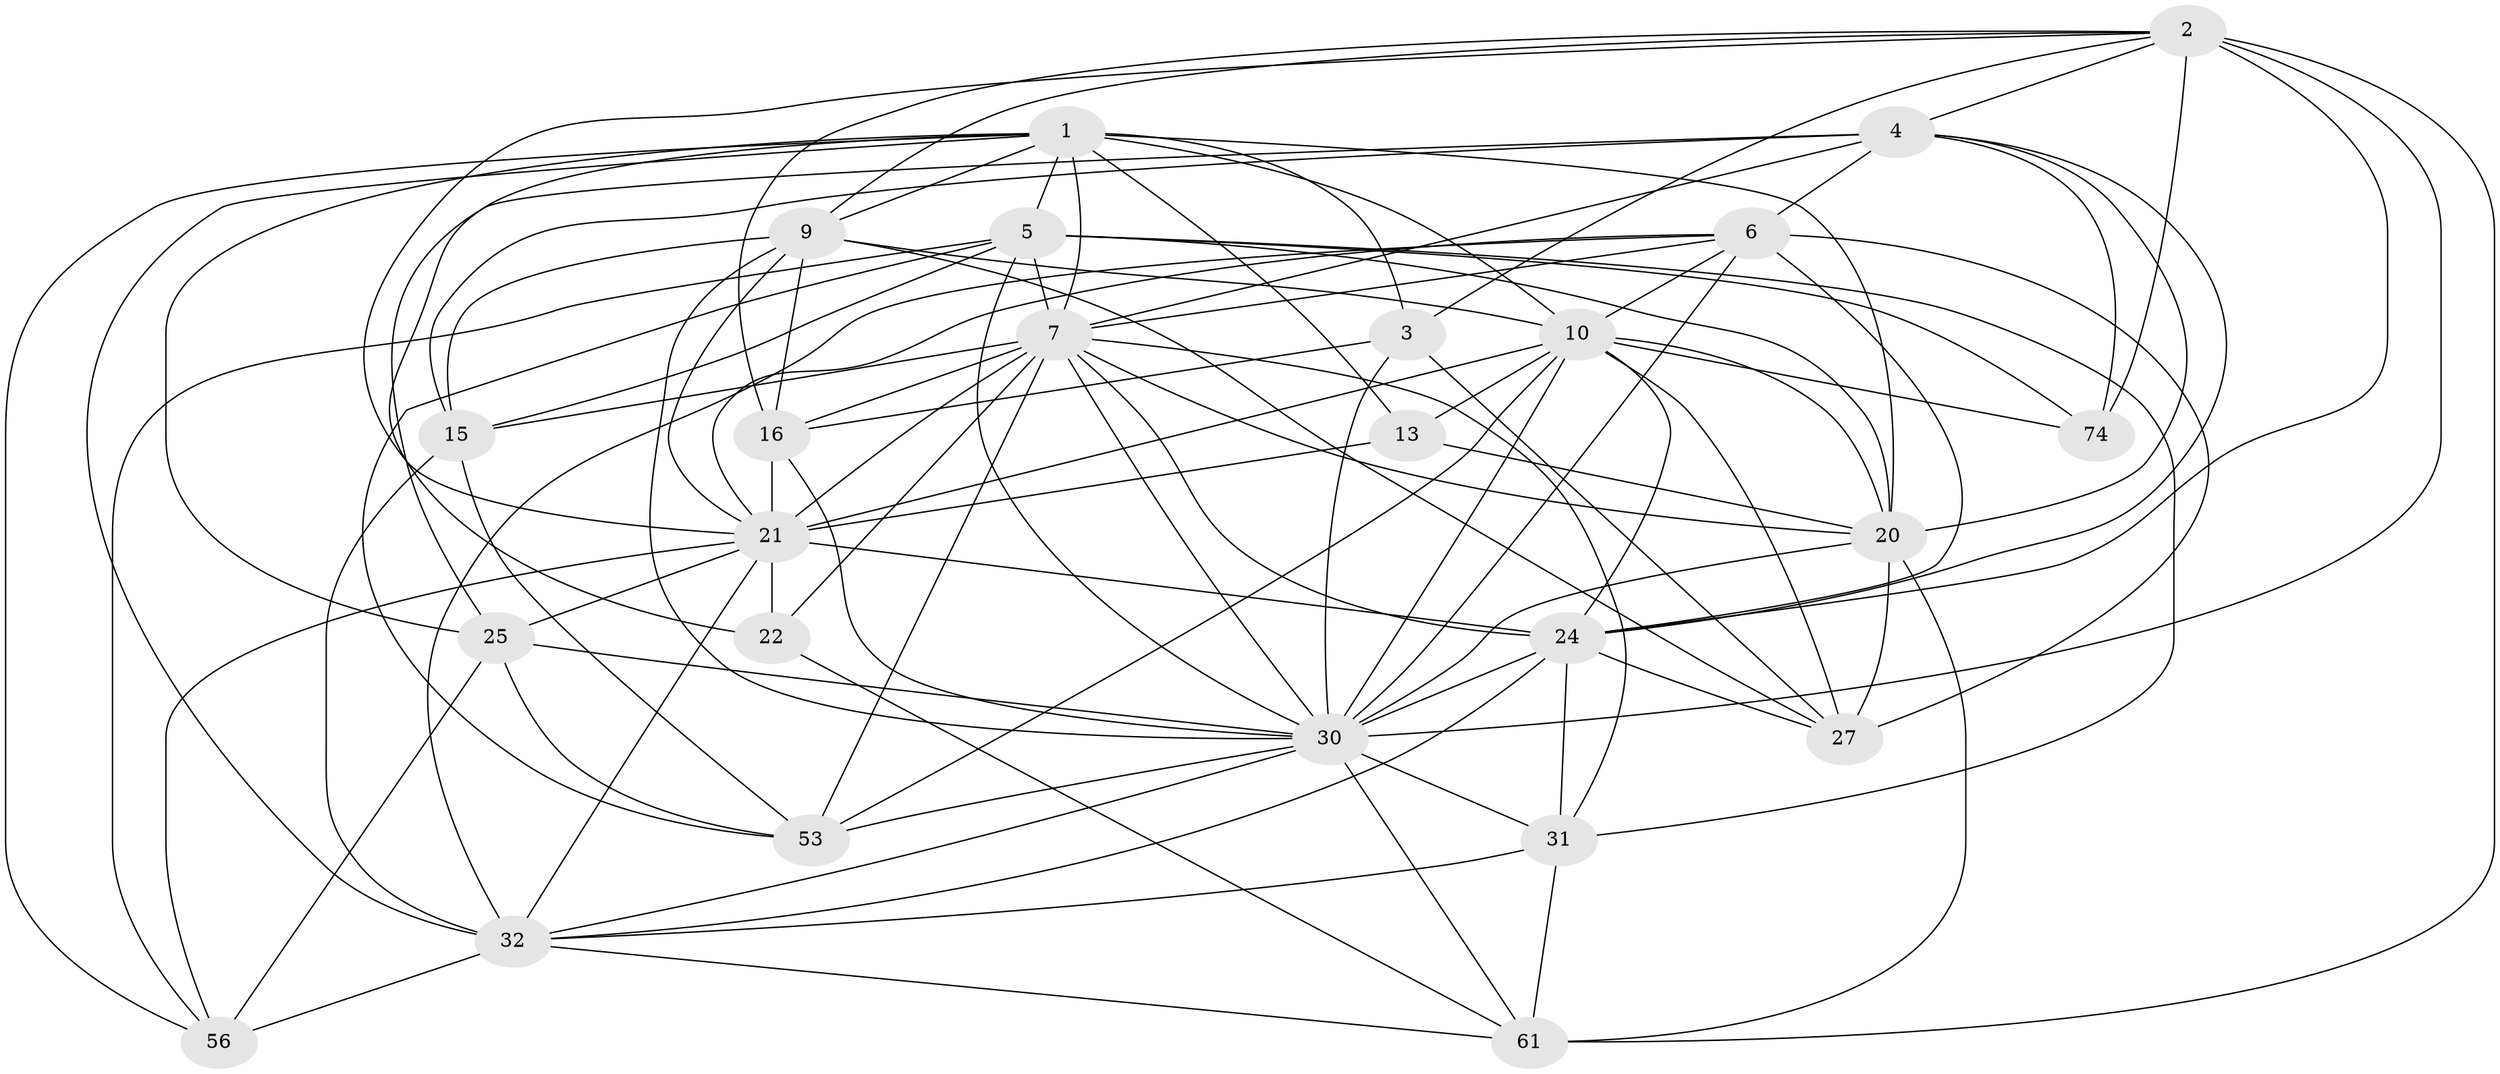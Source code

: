 // original degree distribution, {4: 1.0}
// Generated by graph-tools (version 1.1) at 2025/21/03/04/25 18:21:02]
// undirected, 25 vertices, 98 edges
graph export_dot {
graph [start="1"]
  node [color=gray90,style=filled];
  1 [super="+83+49+54+73"];
  2 [super="+51+52+42"];
  3 [super="+63"];
  4 [super="+11"];
  5 [super="+14"];
  6 [super="+62+8"];
  7 [super="+77+17+26+12"];
  9 [super="+45"];
  10 [super="+84+38+29+72"];
  13;
  15 [super="+79+19"];
  16 [super="+48"];
  20 [super="+75+55"];
  21 [super="+43+35"];
  22;
  24 [super="+39+44"];
  25 [super="+66"];
  27 [super="+71"];
  30 [super="+37+34+69+33"];
  31 [super="+40"];
  32 [super="+60+58"];
  53 [super="+57"];
  56 [super="+70"];
  61 [super="+67"];
  74;
  1 -- 25;
  1 -- 22;
  1 -- 3;
  1 -- 5;
  1 -- 7;
  1 -- 9;
  1 -- 13;
  1 -- 56;
  1 -- 32;
  1 -- 20;
  1 -- 10 [weight=2];
  2 -- 9;
  2 -- 74;
  2 -- 24 [weight=2];
  2 -- 30;
  2 -- 16;
  2 -- 4;
  2 -- 3;
  2 -- 61;
  2 -- 21;
  3 -- 16;
  3 -- 27;
  3 -- 30 [weight=2];
  4 -- 15;
  4 -- 74;
  4 -- 24;
  4 -- 7;
  4 -- 25;
  4 -- 6;
  4 -- 20;
  5 -- 74;
  5 -- 20 [weight=2];
  5 -- 56;
  5 -- 7;
  5 -- 15;
  5 -- 53;
  5 -- 31;
  5 -- 30;
  6 -- 24 [weight=2];
  6 -- 21;
  6 -- 32;
  6 -- 7;
  6 -- 27;
  6 -- 30 [weight=2];
  6 -- 10;
  7 -- 22;
  7 -- 15 [weight=3];
  7 -- 53;
  7 -- 30 [weight=2];
  7 -- 16;
  7 -- 24;
  7 -- 31;
  7 -- 21 [weight=3];
  7 -- 20;
  9 -- 27;
  9 -- 30;
  9 -- 15;
  9 -- 16;
  9 -- 21;
  9 -- 10;
  10 -- 21;
  10 -- 20;
  10 -- 24;
  10 -- 53;
  10 -- 74;
  10 -- 27;
  10 -- 13;
  10 -- 30;
  13 -- 20;
  13 -- 21;
  15 -- 32;
  15 -- 53;
  16 -- 21;
  16 -- 30;
  20 -- 30;
  20 -- 27;
  20 -- 61;
  21 -- 32;
  21 -- 56;
  21 -- 22;
  21 -- 24;
  21 -- 25;
  22 -- 61;
  24 -- 27;
  24 -- 31;
  24 -- 32;
  24 -- 30;
  25 -- 56;
  25 -- 53;
  25 -- 30;
  30 -- 61;
  30 -- 53;
  30 -- 32;
  30 -- 31;
  31 -- 32;
  31 -- 61;
  32 -- 56 [weight=2];
  32 -- 61;
}
